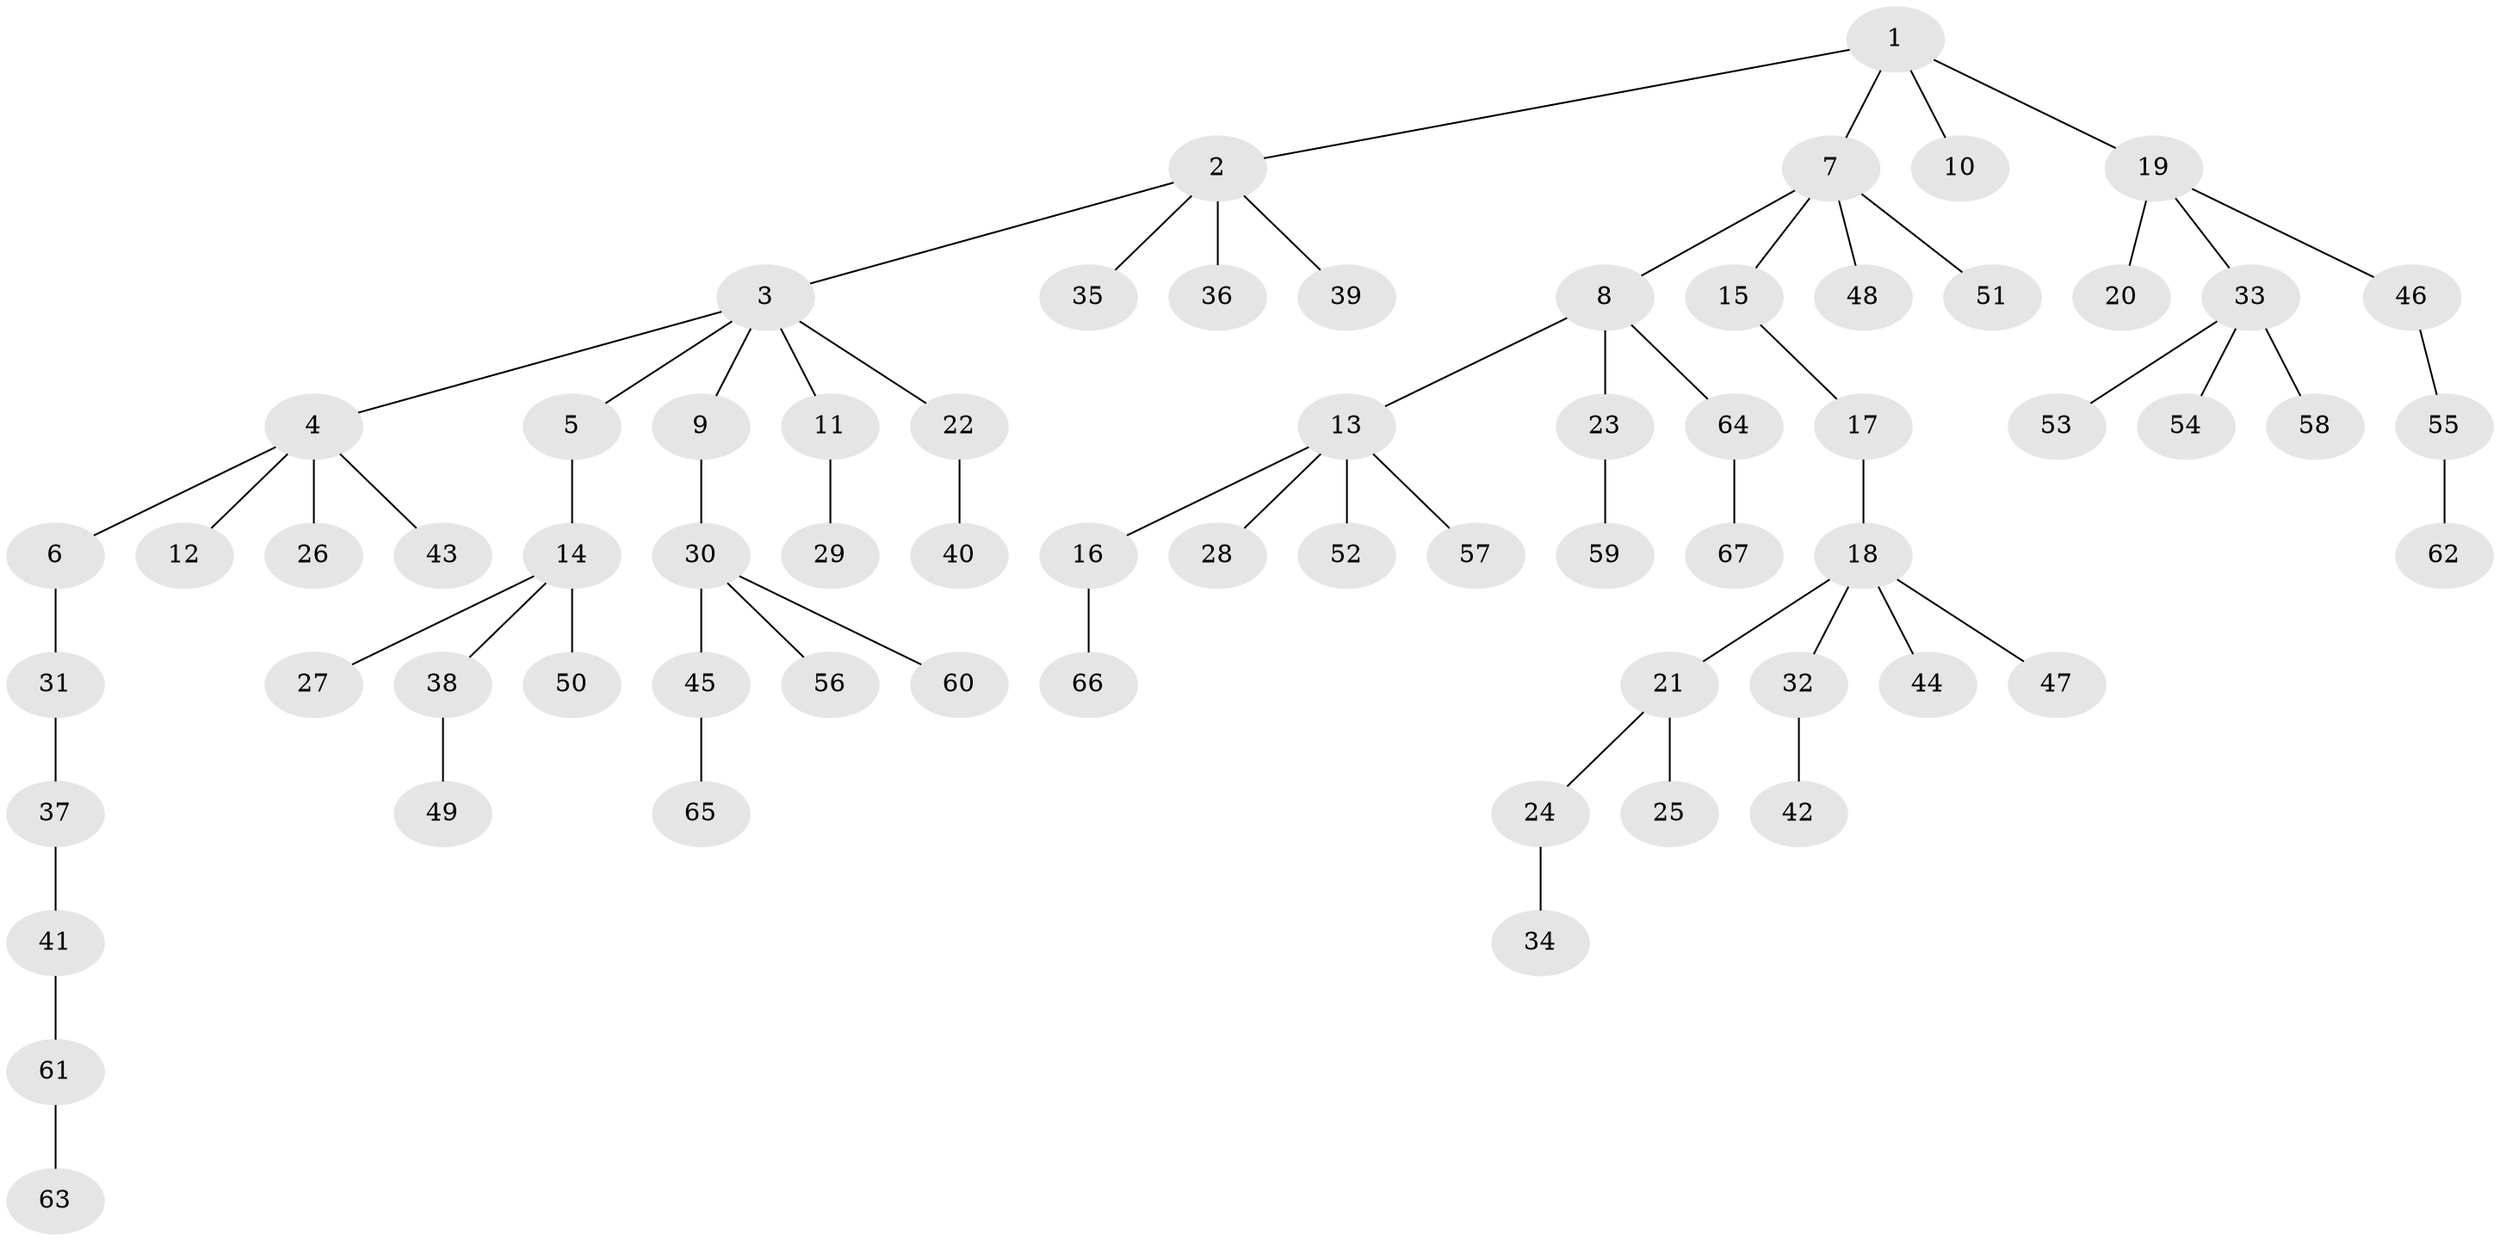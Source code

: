 // coarse degree distribution, {6: 0.044444444444444446, 4: 0.13333333333333333, 2: 0.1111111111111111, 7: 0.022222222222222223, 1: 0.6444444444444445, 3: 0.044444444444444446}
// Generated by graph-tools (version 1.1) at 2025/24/03/03/25 07:24:06]
// undirected, 67 vertices, 66 edges
graph export_dot {
graph [start="1"]
  node [color=gray90,style=filled];
  1;
  2;
  3;
  4;
  5;
  6;
  7;
  8;
  9;
  10;
  11;
  12;
  13;
  14;
  15;
  16;
  17;
  18;
  19;
  20;
  21;
  22;
  23;
  24;
  25;
  26;
  27;
  28;
  29;
  30;
  31;
  32;
  33;
  34;
  35;
  36;
  37;
  38;
  39;
  40;
  41;
  42;
  43;
  44;
  45;
  46;
  47;
  48;
  49;
  50;
  51;
  52;
  53;
  54;
  55;
  56;
  57;
  58;
  59;
  60;
  61;
  62;
  63;
  64;
  65;
  66;
  67;
  1 -- 2;
  1 -- 7;
  1 -- 10;
  1 -- 19;
  2 -- 3;
  2 -- 35;
  2 -- 36;
  2 -- 39;
  3 -- 4;
  3 -- 5;
  3 -- 9;
  3 -- 11;
  3 -- 22;
  4 -- 6;
  4 -- 12;
  4 -- 26;
  4 -- 43;
  5 -- 14;
  6 -- 31;
  7 -- 8;
  7 -- 15;
  7 -- 48;
  7 -- 51;
  8 -- 13;
  8 -- 23;
  8 -- 64;
  9 -- 30;
  11 -- 29;
  13 -- 16;
  13 -- 28;
  13 -- 52;
  13 -- 57;
  14 -- 27;
  14 -- 38;
  14 -- 50;
  15 -- 17;
  16 -- 66;
  17 -- 18;
  18 -- 21;
  18 -- 32;
  18 -- 44;
  18 -- 47;
  19 -- 20;
  19 -- 33;
  19 -- 46;
  21 -- 24;
  21 -- 25;
  22 -- 40;
  23 -- 59;
  24 -- 34;
  30 -- 45;
  30 -- 56;
  30 -- 60;
  31 -- 37;
  32 -- 42;
  33 -- 53;
  33 -- 54;
  33 -- 58;
  37 -- 41;
  38 -- 49;
  41 -- 61;
  45 -- 65;
  46 -- 55;
  55 -- 62;
  61 -- 63;
  64 -- 67;
}

